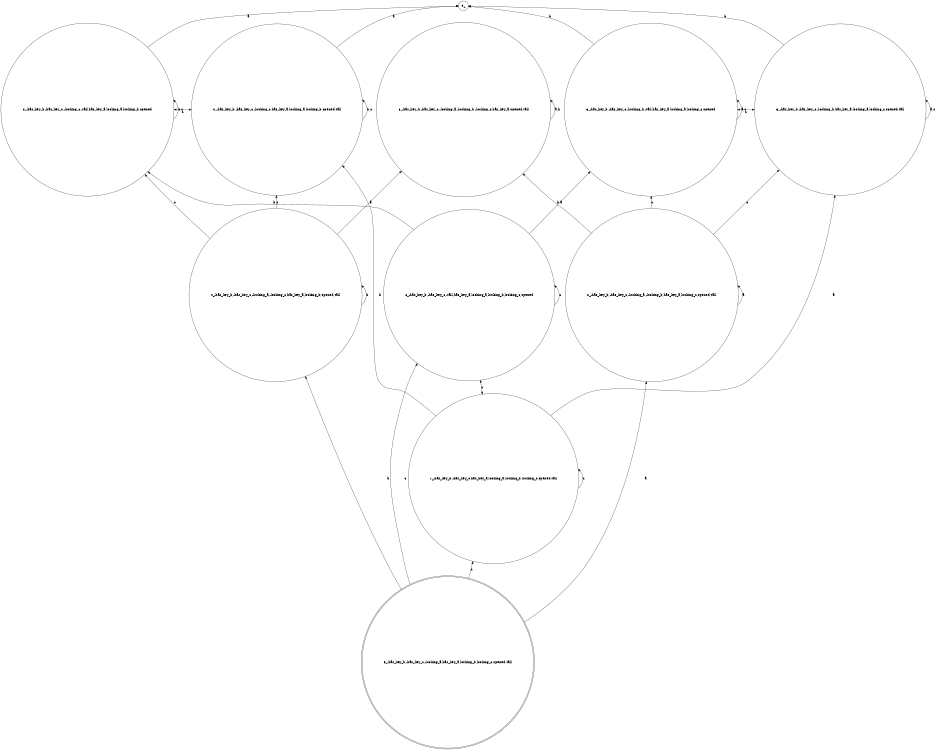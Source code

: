 digraph K_structure{
	rankdir=BT;
	size="8,5"
//WORLDS List:
	node [shape = circle] "0_-has_key_b,-has_key_c,-looking_c,-tail,has_key_a,looking_a,looking_b,opened";// (,-has_key_b,-has_key_c,-looking_c,-tail,has_key_a,looking_a,looking_b,opened)
	node [shape = circle] "0_-has_key_b,-has_key_c,-looking_c,has_key_a,looking_a,looking_b,opened,tail";// (,-has_key_b,-has_key_c,-looking_c,has_key_a,looking_a,looking_b,opened,tail)
	node [shape = circle] "1_-has_key_b,-has_key_c,has_key_a,looking_a,looking_b,looking_c,opened,tail";// (,-has_key_b,-has_key_c,has_key_a,looking_a,looking_b,looking_c,opened,tail)
	node [shape = circle] "2_-has_key_b,-has_key_c,-looking_a,-looking_b,has_key_a,looking_c,opened,tail";// (,-has_key_b,-has_key_c,-looking_a,-looking_b,has_key_a,looking_c,opened,tail)
	node [shape = circle] "3_-has_key_b,-has_key_c,-looking_a,-looking_b,-looking_c,has_key_a,opened,tail";// (,-has_key_b,-has_key_c,-looking_a,-looking_b,-looking_c,has_key_a,opened,tail)
	node [shape = circle] "4_-has_key_b,-has_key_c,-looking_a,-looking_c,has_key_a,looking_b,opened,tail";// (,-has_key_b,-has_key_c,-looking_a,-looking_c,has_key_a,looking_b,opened,tail)
	node [shape = doublecircle] "5_-has_key_b,-has_key_c,-looking_a,has_key_a,looking_b,looking_c,opened,tail";// (,-has_key_b,-has_key_c,-looking_a,has_key_a,looking_b,looking_c,opened,tail)
	node [shape = circle] "6_-has_key_b,-has_key_c,-tail,has_key_a,looking_a,looking_b,looking_c,opened";// (,-has_key_b,-has_key_c,-tail,has_key_a,looking_a,looking_b,looking_c,opened)
	node [shape = circle] "3_-has_key_b,-has_key_c,-looking_b,has_key_a,looking_a,looking_c,opened,tail";// (,-has_key_b,-has_key_c,-looking_b,has_key_a,looking_a,looking_c,opened,tail)
	node [shape = circle] "3_-has_key_b,-has_key_c,-looking_b,-tail,has_key_a,looking_a,looking_c,opened";// (,-has_key_b,-has_key_c,-looking_b,-tail,has_key_a,looking_a,looking_c,opened)


//RANKS List:
	{rank = same; "3_-has_key_b,-has_key_c,-looking_a,-looking_b,-looking_c,has_key_a,opened,tail"; "3_-has_key_b,-has_key_c,-looking_b,has_key_a,looking_a,looking_c,opened,tail"; "3_-has_key_b,-has_key_c,-looking_b,-tail,has_key_a,looking_a,looking_c,opened"; }
	{rank = same; "2_-has_key_b,-has_key_c,-looking_a,-looking_b,has_key_a,looking_c,opened,tail"; }
	{rank = same; "1_-has_key_b,-has_key_c,has_key_a,looking_a,looking_b,looking_c,opened,tail"; }
	{rank = same; "5_-has_key_b,-has_key_c,-looking_a,has_key_a,looking_b,looking_c,opened,tail"; }
	{rank = same; "0_-has_key_b,-has_key_c,-looking_c,-tail,has_key_a,looking_a,looking_b,opened"; "0_-has_key_b,-has_key_c,-looking_c,has_key_a,looking_a,looking_b,opened,tail"; }
	{rank = same; "4_-has_key_b,-has_key_c,-looking_a,-looking_c,has_key_a,looking_b,opened,tail"; }
	{rank = same; "6_-has_key_b,-has_key_c,-tail,has_key_a,looking_a,looking_b,looking_c,opened"; }


//EDGES List:
	"0_-has_key_b,-has_key_c,-looking_c,-tail,has_key_a,looking_a,looking_b,opened" -> "0_" [ label = "a" ];
	"0_-has_key_b,-has_key_c,-looking_c,-tail,has_key_a,looking_a,looking_b,opened" -> "0_-has_key_b,-has_key_c,-looking_c,-tail,has_key_a,looking_a,looking_b,opened" [ label = "b,c" ];
	"0_-has_key_b,-has_key_c,-looking_c,has_key_a,looking_a,looking_b,opened,tail" -> "0_" [ label = "a" ];
	"0_-has_key_b,-has_key_c,-looking_c,has_key_a,looking_a,looking_b,opened,tail" -> "0_-has_key_b,-has_key_c,-looking_c,has_key_a,looking_a,looking_b,opened,tail" [ label = "b,c" ];
	"1_-has_key_b,-has_key_c,has_key_a,looking_a,looking_b,looking_c,opened,tail" -> "0_-has_key_b,-has_key_c,-looking_c,has_key_a,looking_a,looking_b,opened,tail" [ label = "b" ];
	"1_-has_key_b,-has_key_c,has_key_a,looking_a,looking_b,looking_c,opened,tail" -> "1_-has_key_b,-has_key_c,has_key_a,looking_a,looking_b,looking_c,opened,tail" [ label = "c" ];
	"1_-has_key_b,-has_key_c,has_key_a,looking_a,looking_b,looking_c,opened,tail" -> "3_-has_key_b,-has_key_c,-looking_b,has_key_a,looking_a,looking_c,opened,tail" [ label = "a" ];
	"2_-has_key_b,-has_key_c,-looking_a,-looking_b,has_key_a,looking_c,opened,tail" -> "2_-has_key_b,-has_key_c,-looking_a,-looking_b,has_key_a,looking_c,opened,tail" [ label = "a" ];
	"2_-has_key_b,-has_key_c,-looking_a,-looking_b,has_key_a,looking_c,opened,tail" -> "3_-has_key_b,-has_key_c,-looking_a,-looking_b,-looking_c,has_key_a,opened,tail" [ label = "b" ];
	"2_-has_key_b,-has_key_c,-looking_a,-looking_b,has_key_a,looking_c,opened,tail" -> "3_-has_key_b,-has_key_c,-looking_b,-tail,has_key_a,looking_a,looking_c,opened" [ label = "c" ];
	"2_-has_key_b,-has_key_c,-looking_a,-looking_b,has_key_a,looking_c,opened,tail" -> "3_-has_key_b,-has_key_c,-looking_b,has_key_a,looking_a,looking_c,opened,tail" [ label = "c" ];
	"3_-has_key_b,-has_key_c,-looking_a,-looking_b,-looking_c,has_key_a,opened,tail" -> "3_-has_key_b,-has_key_c,-looking_a,-looking_b,-looking_c,has_key_a,opened,tail" [ label = "a,b" ];
	"3_-has_key_b,-has_key_c,-looking_b,-tail,has_key_a,looking_a,looking_c,opened" -> "0_" [ label = "b" ];
	"3_-has_key_b,-has_key_c,-looking_b,-tail,has_key_a,looking_a,looking_c,opened" -> "3_-has_key_b,-has_key_c,-looking_b,-tail,has_key_a,looking_a,looking_c,opened" [ label = "a,c" ];
	"3_-has_key_b,-has_key_c,-looking_b,has_key_a,looking_a,looking_c,opened,tail" -> "0_" [ label = "b" ];
	"3_-has_key_b,-has_key_c,-looking_b,has_key_a,looking_a,looking_c,opened,tail" -> "3_-has_key_b,-has_key_c,-looking_b,has_key_a,looking_a,looking_c,opened,tail" [ label = "a,c" ];
	"4_-has_key_b,-has_key_c,-looking_a,-looking_c,has_key_a,looking_b,opened,tail" -> "0_-has_key_b,-has_key_c,-looking_c,-tail,has_key_a,looking_a,looking_b,opened" [ label = "c" ];
	"4_-has_key_b,-has_key_c,-looking_a,-looking_c,has_key_a,looking_b,opened,tail" -> "0_-has_key_b,-has_key_c,-looking_c,has_key_a,looking_a,looking_b,opened,tail" [ label = "c" ];
	"4_-has_key_b,-has_key_c,-looking_a,-looking_c,has_key_a,looking_b,opened,tail" -> "3_-has_key_b,-has_key_c,-looking_a,-looking_b,-looking_c,has_key_a,opened,tail" [ label = "a" ];
	"4_-has_key_b,-has_key_c,-looking_a,-looking_c,has_key_a,looking_b,opened,tail" -> "4_-has_key_b,-has_key_c,-looking_a,-looking_c,has_key_a,looking_b,opened,tail" [ label = "b" ];
	"5_-has_key_b,-has_key_c,-looking_a,has_key_a,looking_b,looking_c,opened,tail" -> "1_-has_key_b,-has_key_c,has_key_a,looking_a,looking_b,looking_c,opened,tail" [ label = "c" ];
	"5_-has_key_b,-has_key_c,-looking_a,has_key_a,looking_b,looking_c,opened,tail" -> "2_-has_key_b,-has_key_c,-looking_a,-looking_b,has_key_a,looking_c,opened,tail" [ label = "a" ];
	"5_-has_key_b,-has_key_c,-looking_a,has_key_a,looking_b,looking_c,opened,tail" -> "4_-has_key_b,-has_key_c,-looking_a,-looking_c,has_key_a,looking_b,opened,tail" [ label = "b" ];
	"5_-has_key_b,-has_key_c,-looking_a,has_key_a,looking_b,looking_c,opened,tail" -> "6_-has_key_b,-has_key_c,-tail,has_key_a,looking_a,looking_b,looking_c,opened" [ label = "c" ];
	"6_-has_key_b,-has_key_c,-tail,has_key_a,looking_a,looking_b,looking_c,opened" -> "0_-has_key_b,-has_key_c,-looking_c,-tail,has_key_a,looking_a,looking_b,opened" [ label = "b" ];
	"6_-has_key_b,-has_key_c,-tail,has_key_a,looking_a,looking_b,looking_c,opened" -> "3_-has_key_b,-has_key_c,-looking_b,-tail,has_key_a,looking_a,looking_c,opened" [ label = "a" ];
	"6_-has_key_b,-has_key_c,-tail,has_key_a,looking_a,looking_b,looking_c,opened" -> "6_-has_key_b,-has_key_c,-tail,has_key_a,looking_a,looking_b,looking_c,opened" [ label = "c" ];
	"0_-has_key_b,-has_key_c,-looking_c,-tail,has_key_a,looking_a,looking_b,opened" -> "0_-has_key_b,-has_key_c,-looking_c,has_key_a,looking_a,looking_b,opened,tail" [ dir=both label = "c" ];
	"1_-has_key_b,-has_key_c,has_key_a,looking_a,looking_b,looking_c,opened,tail" -> "6_-has_key_b,-has_key_c,-tail,has_key_a,looking_a,looking_b,looking_c,opened" [ dir=both label = "c" ];
	"3_-has_key_b,-has_key_c,-looking_b,-tail,has_key_a,looking_a,looking_c,opened" -> "3_-has_key_b,-has_key_c,-looking_b,has_key_a,looking_a,looking_c,opened,tail" [ dir=both label = "c" ];
}
